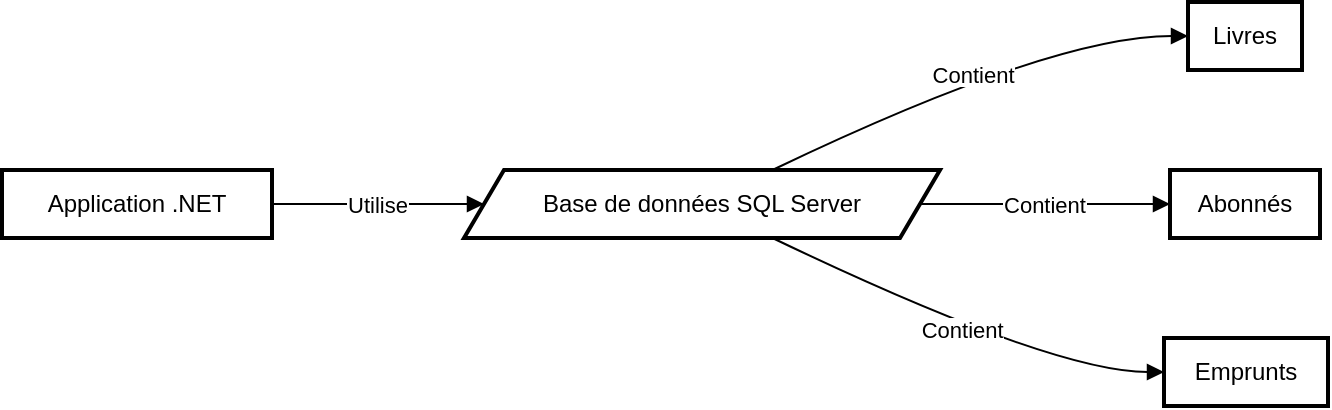 <mxfile version="22.1.11" type="github">
  <diagram name="Page-1" id="wWD0JOGSI6CjxLu-pvba">
    <mxGraphModel>
      <root>
        <mxCell id="0" />
        <mxCell id="1" parent="0" />
        <mxCell id="2" value="Application .NET" style="whiteSpace=wrap;strokeWidth=2;" vertex="1" parent="1">
          <mxGeometry y="84" width="135" height="34" as="geometry" />
        </mxCell>
        <mxCell id="3" value="Base de données SQL Server" style="shape=parallelogram;perimeter=parallelogramPerimeter;fixedSize=1;strokeWidth=2;whiteSpace=wrap;" vertex="1" parent="1">
          <mxGeometry x="231" y="84" width="238" height="34" as="geometry" />
        </mxCell>
        <mxCell id="4" value="Livres" style="whiteSpace=wrap;strokeWidth=2;" vertex="1" parent="1">
          <mxGeometry x="593" width="57" height="34" as="geometry" />
        </mxCell>
        <mxCell id="5" value="Abonnés" style="whiteSpace=wrap;strokeWidth=2;" vertex="1" parent="1">
          <mxGeometry x="584" y="84" width="75" height="34" as="geometry" />
        </mxCell>
        <mxCell id="6" value="Emprunts" style="whiteSpace=wrap;strokeWidth=2;" vertex="1" parent="1">
          <mxGeometry x="581" y="168" width="82" height="34" as="geometry" />
        </mxCell>
        <mxCell id="7" value="Utilise" style="curved=1;startArrow=none;endArrow=block;exitX=0.999;exitY=0.5;entryX=-0.001;entryY=0.5;" edge="1" parent="1" source="2" target="3">
          <mxGeometry relative="1" as="geometry">
            <Array as="points" />
          </mxGeometry>
        </mxCell>
        <mxCell id="8" value="Contient" style="curved=1;startArrow=none;endArrow=block;exitX=0.648;exitY=0;entryX=0.005;entryY=0.5;" edge="1" parent="1" source="3" target="4">
          <mxGeometry relative="1" as="geometry">
            <Array as="points">
              <mxPoint x="525" y="17" />
            </Array>
          </mxGeometry>
        </mxCell>
        <mxCell id="9" value="Contient" style="curved=1;startArrow=none;endArrow=block;exitX=1.0;exitY=0.5;entryX=0.006;entryY=0.5;" edge="1" parent="1" source="3" target="5">
          <mxGeometry relative="1" as="geometry">
            <Array as="points" />
          </mxGeometry>
        </mxCell>
        <mxCell id="10" value="Contient" style="curved=1;startArrow=none;endArrow=block;exitX=0.648;exitY=1;entryX=-0.005;entryY=0.5;" edge="1" parent="1" source="3" target="6">
          <mxGeometry relative="1" as="geometry">
            <Array as="points">
              <mxPoint x="525" y="185" />
            </Array>
          </mxGeometry>
        </mxCell>
      </root>
    </mxGraphModel>
  </diagram>
</mxfile>
